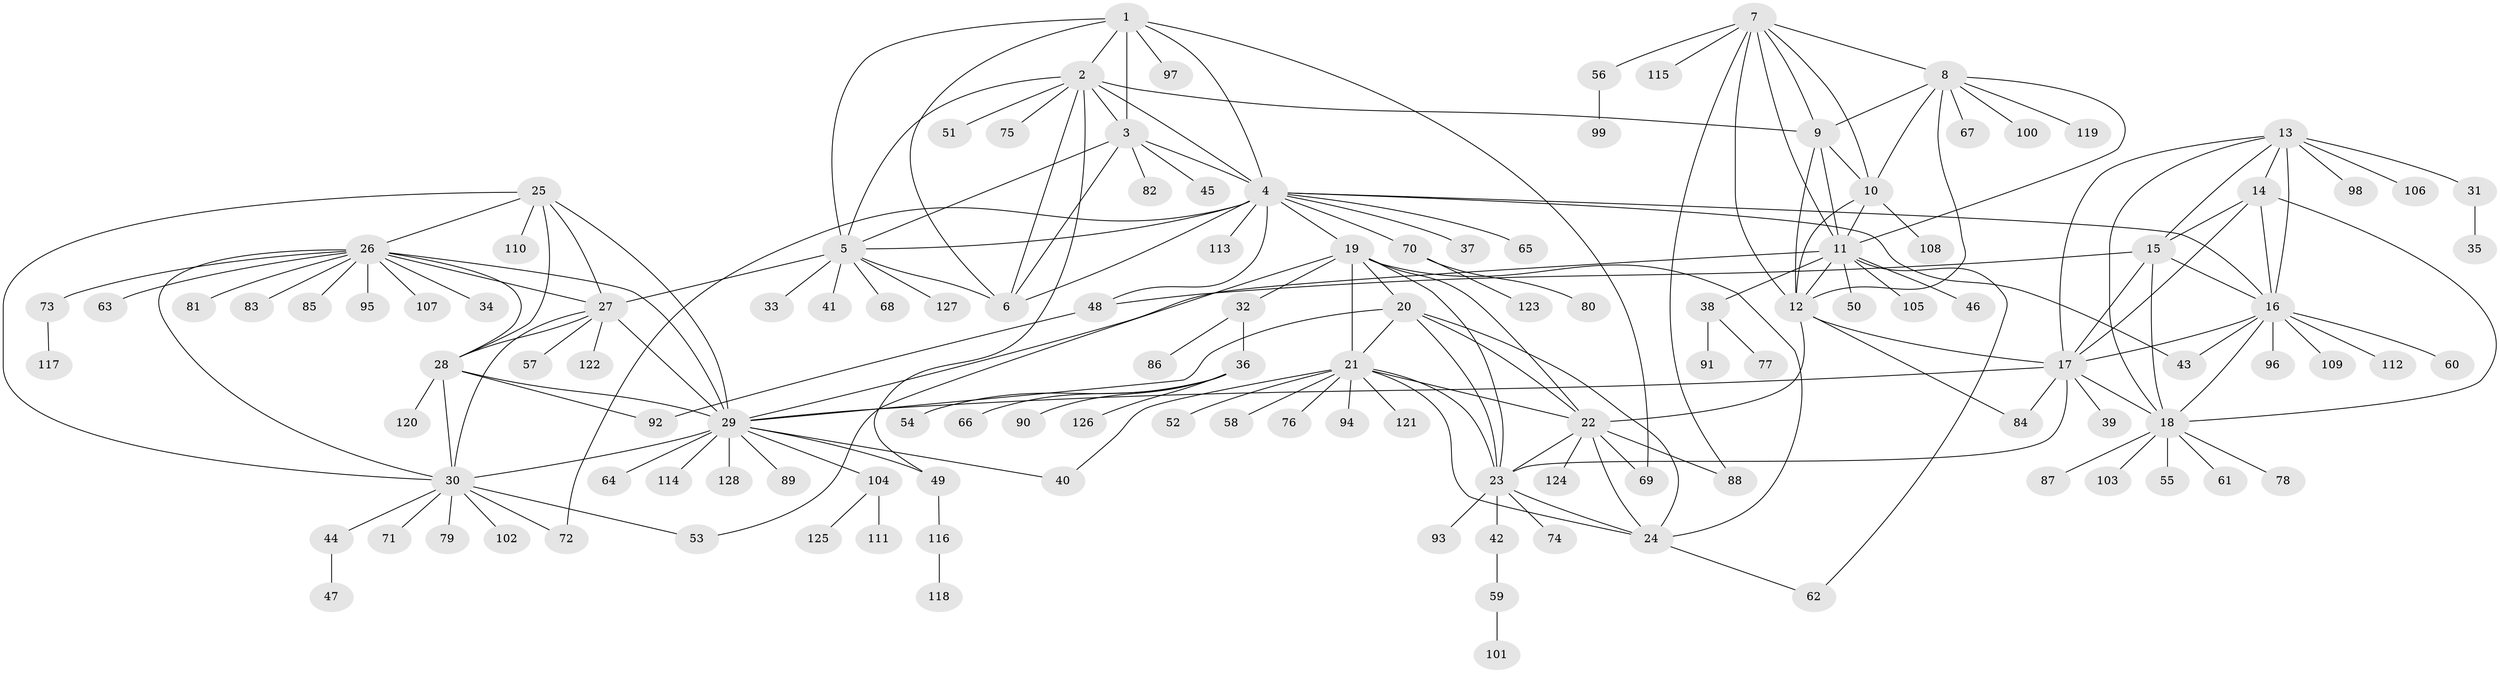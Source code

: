 // coarse degree distribution, {5: 0.01904761904761905, 9: 0.02857142857142857, 17: 0.009523809523809525, 3: 0.0380952380952381, 4: 0.047619047619047616, 7: 0.009523809523809525, 8: 0.01904761904761905, 6: 0.01904761904761905, 10: 0.009523809523809525, 14: 0.009523809523809525, 12: 0.009523809523809525, 18: 0.009523809523809525, 15: 0.009523809523809525, 2: 0.13333333333333333, 1: 0.6285714285714286}
// Generated by graph-tools (version 1.1) at 2025/42/03/06/25 10:42:11]
// undirected, 128 vertices, 194 edges
graph export_dot {
graph [start="1"]
  node [color=gray90,style=filled];
  1;
  2;
  3;
  4;
  5;
  6;
  7;
  8;
  9;
  10;
  11;
  12;
  13;
  14;
  15;
  16;
  17;
  18;
  19;
  20;
  21;
  22;
  23;
  24;
  25;
  26;
  27;
  28;
  29;
  30;
  31;
  32;
  33;
  34;
  35;
  36;
  37;
  38;
  39;
  40;
  41;
  42;
  43;
  44;
  45;
  46;
  47;
  48;
  49;
  50;
  51;
  52;
  53;
  54;
  55;
  56;
  57;
  58;
  59;
  60;
  61;
  62;
  63;
  64;
  65;
  66;
  67;
  68;
  69;
  70;
  71;
  72;
  73;
  74;
  75;
  76;
  77;
  78;
  79;
  80;
  81;
  82;
  83;
  84;
  85;
  86;
  87;
  88;
  89;
  90;
  91;
  92;
  93;
  94;
  95;
  96;
  97;
  98;
  99;
  100;
  101;
  102;
  103;
  104;
  105;
  106;
  107;
  108;
  109;
  110;
  111;
  112;
  113;
  114;
  115;
  116;
  117;
  118;
  119;
  120;
  121;
  122;
  123;
  124;
  125;
  126;
  127;
  128;
  1 -- 2;
  1 -- 3;
  1 -- 4;
  1 -- 5;
  1 -- 6;
  1 -- 69;
  1 -- 97;
  2 -- 3;
  2 -- 4;
  2 -- 5;
  2 -- 6;
  2 -- 9;
  2 -- 49;
  2 -- 51;
  2 -- 75;
  3 -- 4;
  3 -- 5;
  3 -- 6;
  3 -- 45;
  3 -- 82;
  4 -- 5;
  4 -- 6;
  4 -- 16;
  4 -- 19;
  4 -- 37;
  4 -- 43;
  4 -- 48;
  4 -- 65;
  4 -- 70;
  4 -- 72;
  4 -- 113;
  5 -- 6;
  5 -- 27;
  5 -- 33;
  5 -- 41;
  5 -- 68;
  5 -- 127;
  7 -- 8;
  7 -- 9;
  7 -- 10;
  7 -- 11;
  7 -- 12;
  7 -- 56;
  7 -- 88;
  7 -- 115;
  8 -- 9;
  8 -- 10;
  8 -- 11;
  8 -- 12;
  8 -- 67;
  8 -- 100;
  8 -- 119;
  9 -- 10;
  9 -- 11;
  9 -- 12;
  10 -- 11;
  10 -- 12;
  10 -- 108;
  11 -- 12;
  11 -- 29;
  11 -- 38;
  11 -- 46;
  11 -- 50;
  11 -- 62;
  11 -- 105;
  12 -- 17;
  12 -- 22;
  12 -- 84;
  13 -- 14;
  13 -- 15;
  13 -- 16;
  13 -- 17;
  13 -- 18;
  13 -- 31;
  13 -- 98;
  13 -- 106;
  14 -- 15;
  14 -- 16;
  14 -- 17;
  14 -- 18;
  15 -- 16;
  15 -- 17;
  15 -- 18;
  15 -- 48;
  16 -- 17;
  16 -- 18;
  16 -- 43;
  16 -- 60;
  16 -- 96;
  16 -- 109;
  16 -- 112;
  17 -- 18;
  17 -- 23;
  17 -- 29;
  17 -- 39;
  17 -- 84;
  18 -- 55;
  18 -- 61;
  18 -- 78;
  18 -- 87;
  18 -- 103;
  19 -- 20;
  19 -- 21;
  19 -- 22;
  19 -- 23;
  19 -- 24;
  19 -- 32;
  19 -- 53;
  20 -- 21;
  20 -- 22;
  20 -- 23;
  20 -- 24;
  20 -- 29;
  21 -- 22;
  21 -- 23;
  21 -- 24;
  21 -- 40;
  21 -- 52;
  21 -- 58;
  21 -- 76;
  21 -- 94;
  21 -- 121;
  22 -- 23;
  22 -- 24;
  22 -- 69;
  22 -- 88;
  22 -- 124;
  23 -- 24;
  23 -- 42;
  23 -- 74;
  23 -- 93;
  24 -- 62;
  25 -- 26;
  25 -- 27;
  25 -- 28;
  25 -- 29;
  25 -- 30;
  25 -- 110;
  26 -- 27;
  26 -- 28;
  26 -- 29;
  26 -- 30;
  26 -- 34;
  26 -- 63;
  26 -- 73;
  26 -- 81;
  26 -- 83;
  26 -- 85;
  26 -- 95;
  26 -- 107;
  27 -- 28;
  27 -- 29;
  27 -- 30;
  27 -- 57;
  27 -- 122;
  28 -- 29;
  28 -- 30;
  28 -- 92;
  28 -- 120;
  29 -- 30;
  29 -- 40;
  29 -- 49;
  29 -- 64;
  29 -- 89;
  29 -- 104;
  29 -- 114;
  29 -- 128;
  30 -- 44;
  30 -- 53;
  30 -- 71;
  30 -- 72;
  30 -- 79;
  30 -- 102;
  31 -- 35;
  32 -- 36;
  32 -- 86;
  36 -- 54;
  36 -- 66;
  36 -- 90;
  36 -- 126;
  38 -- 77;
  38 -- 91;
  42 -- 59;
  44 -- 47;
  48 -- 92;
  49 -- 116;
  56 -- 99;
  59 -- 101;
  70 -- 80;
  70 -- 123;
  73 -- 117;
  104 -- 111;
  104 -- 125;
  116 -- 118;
}
